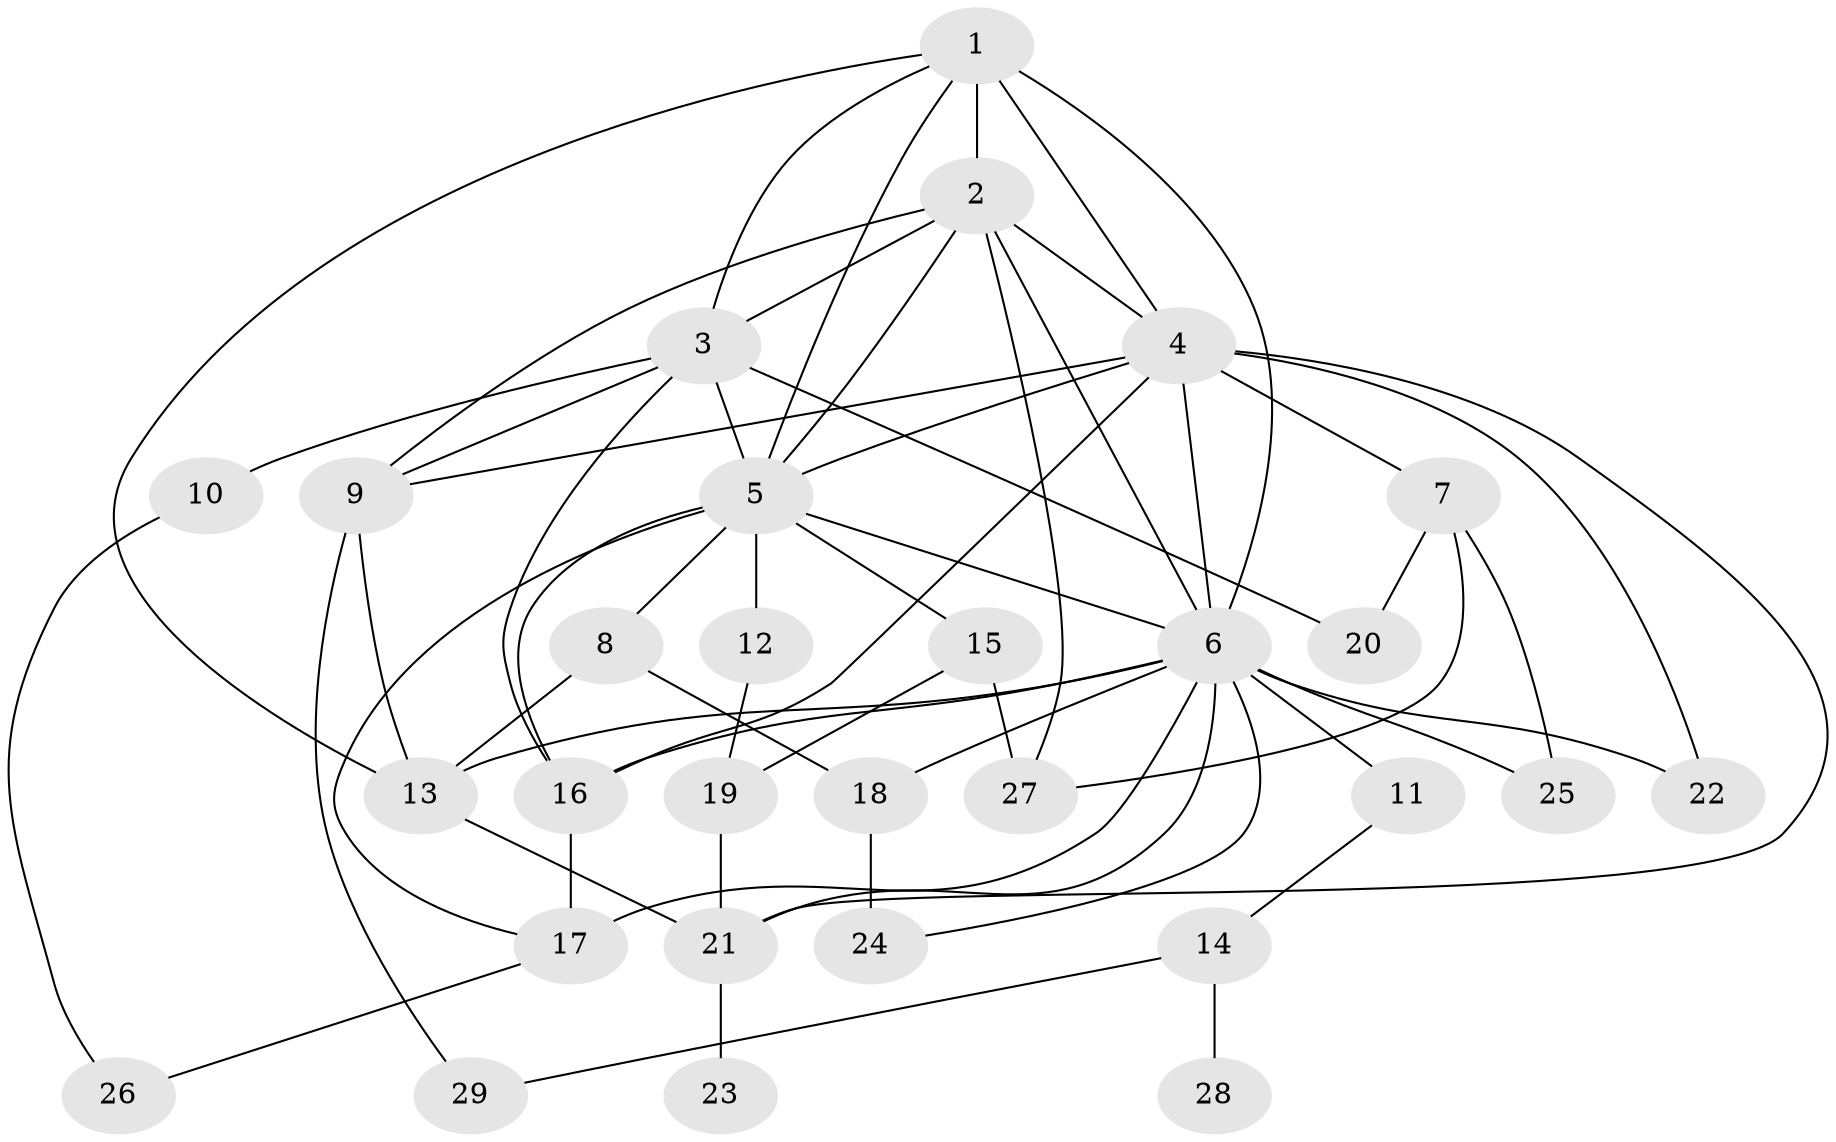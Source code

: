 // original degree distribution, {7: 0.010416666666666666, 2: 0.22916666666666666, 3: 0.2916666666666667, 5: 0.09375, 8: 0.020833333333333332, 6: 0.041666666666666664, 4: 0.125, 1: 0.1875}
// Generated by graph-tools (version 1.1) at 2025/48/03/04/25 22:48:59]
// undirected, 29 vertices, 59 edges
graph export_dot {
  node [color=gray90,style=filled];
  1;
  2;
  3;
  4;
  5;
  6;
  7;
  8;
  9;
  10;
  11;
  12;
  13;
  14;
  15;
  16;
  17;
  18;
  19;
  20;
  21;
  22;
  23;
  24;
  25;
  26;
  27;
  28;
  29;
  1 -- 2 [weight=2.0];
  1 -- 3 [weight=2.0];
  1 -- 4 [weight=1.0];
  1 -- 5 [weight=1.0];
  1 -- 6 [weight=3.0];
  1 -- 13 [weight=1.0];
  2 -- 3 [weight=1.0];
  2 -- 4 [weight=1.0];
  2 -- 5 [weight=1.0];
  2 -- 6 [weight=1.0];
  2 -- 9 [weight=1.0];
  2 -- 27 [weight=2.0];
  3 -- 5 [weight=1.0];
  3 -- 9 [weight=1.0];
  3 -- 10 [weight=1.0];
  3 -- 16 [weight=2.0];
  3 -- 20 [weight=1.0];
  4 -- 5 [weight=1.0];
  4 -- 6 [weight=5.0];
  4 -- 7 [weight=1.0];
  4 -- 9 [weight=1.0];
  4 -- 16 [weight=1.0];
  4 -- 21 [weight=1.0];
  4 -- 22 [weight=2.0];
  5 -- 6 [weight=3.0];
  5 -- 8 [weight=1.0];
  5 -- 12 [weight=1.0];
  5 -- 15 [weight=1.0];
  5 -- 16 [weight=1.0];
  5 -- 17 [weight=1.0];
  6 -- 11 [weight=1.0];
  6 -- 13 [weight=1.0];
  6 -- 16 [weight=2.0];
  6 -- 17 [weight=2.0];
  6 -- 18 [weight=1.0];
  6 -- 21 [weight=1.0];
  6 -- 22 [weight=1.0];
  6 -- 24 [weight=1.0];
  6 -- 25 [weight=1.0];
  7 -- 20 [weight=1.0];
  7 -- 25 [weight=1.0];
  7 -- 27 [weight=1.0];
  8 -- 13 [weight=1.0];
  8 -- 18 [weight=1.0];
  9 -- 13 [weight=1.0];
  9 -- 29 [weight=1.0];
  10 -- 26 [weight=1.0];
  11 -- 14 [weight=1.0];
  12 -- 19 [weight=1.0];
  13 -- 21 [weight=2.0];
  14 -- 28 [weight=1.0];
  14 -- 29 [weight=1.0];
  15 -- 19 [weight=1.0];
  15 -- 27 [weight=1.0];
  16 -- 17 [weight=1.0];
  17 -- 26 [weight=1.0];
  18 -- 24 [weight=2.0];
  19 -- 21 [weight=1.0];
  21 -- 23 [weight=1.0];
}
